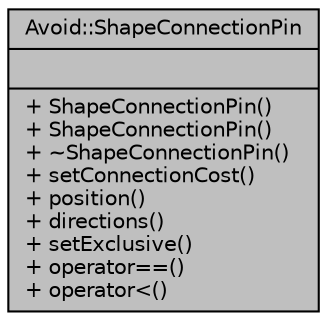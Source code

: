 digraph "Avoid::ShapeConnectionPin"
{
  edge [fontname="Helvetica",fontsize="10",labelfontname="Helvetica",labelfontsize="10"];
  node [fontname="Helvetica",fontsize="10",shape=record];
  Node1 [label="{Avoid::ShapeConnectionPin\n||+ ShapeConnectionPin()\l+ ShapeConnectionPin()\l+ ~ShapeConnectionPin()\l+ setConnectionCost()\l+ position()\l+ directions()\l+ setExclusive()\l+ operator==()\l+ operator\<()\l}",height=0.2,width=0.4,color="black", fillcolor="grey75", style="filled" fontcolor="black"];
}
